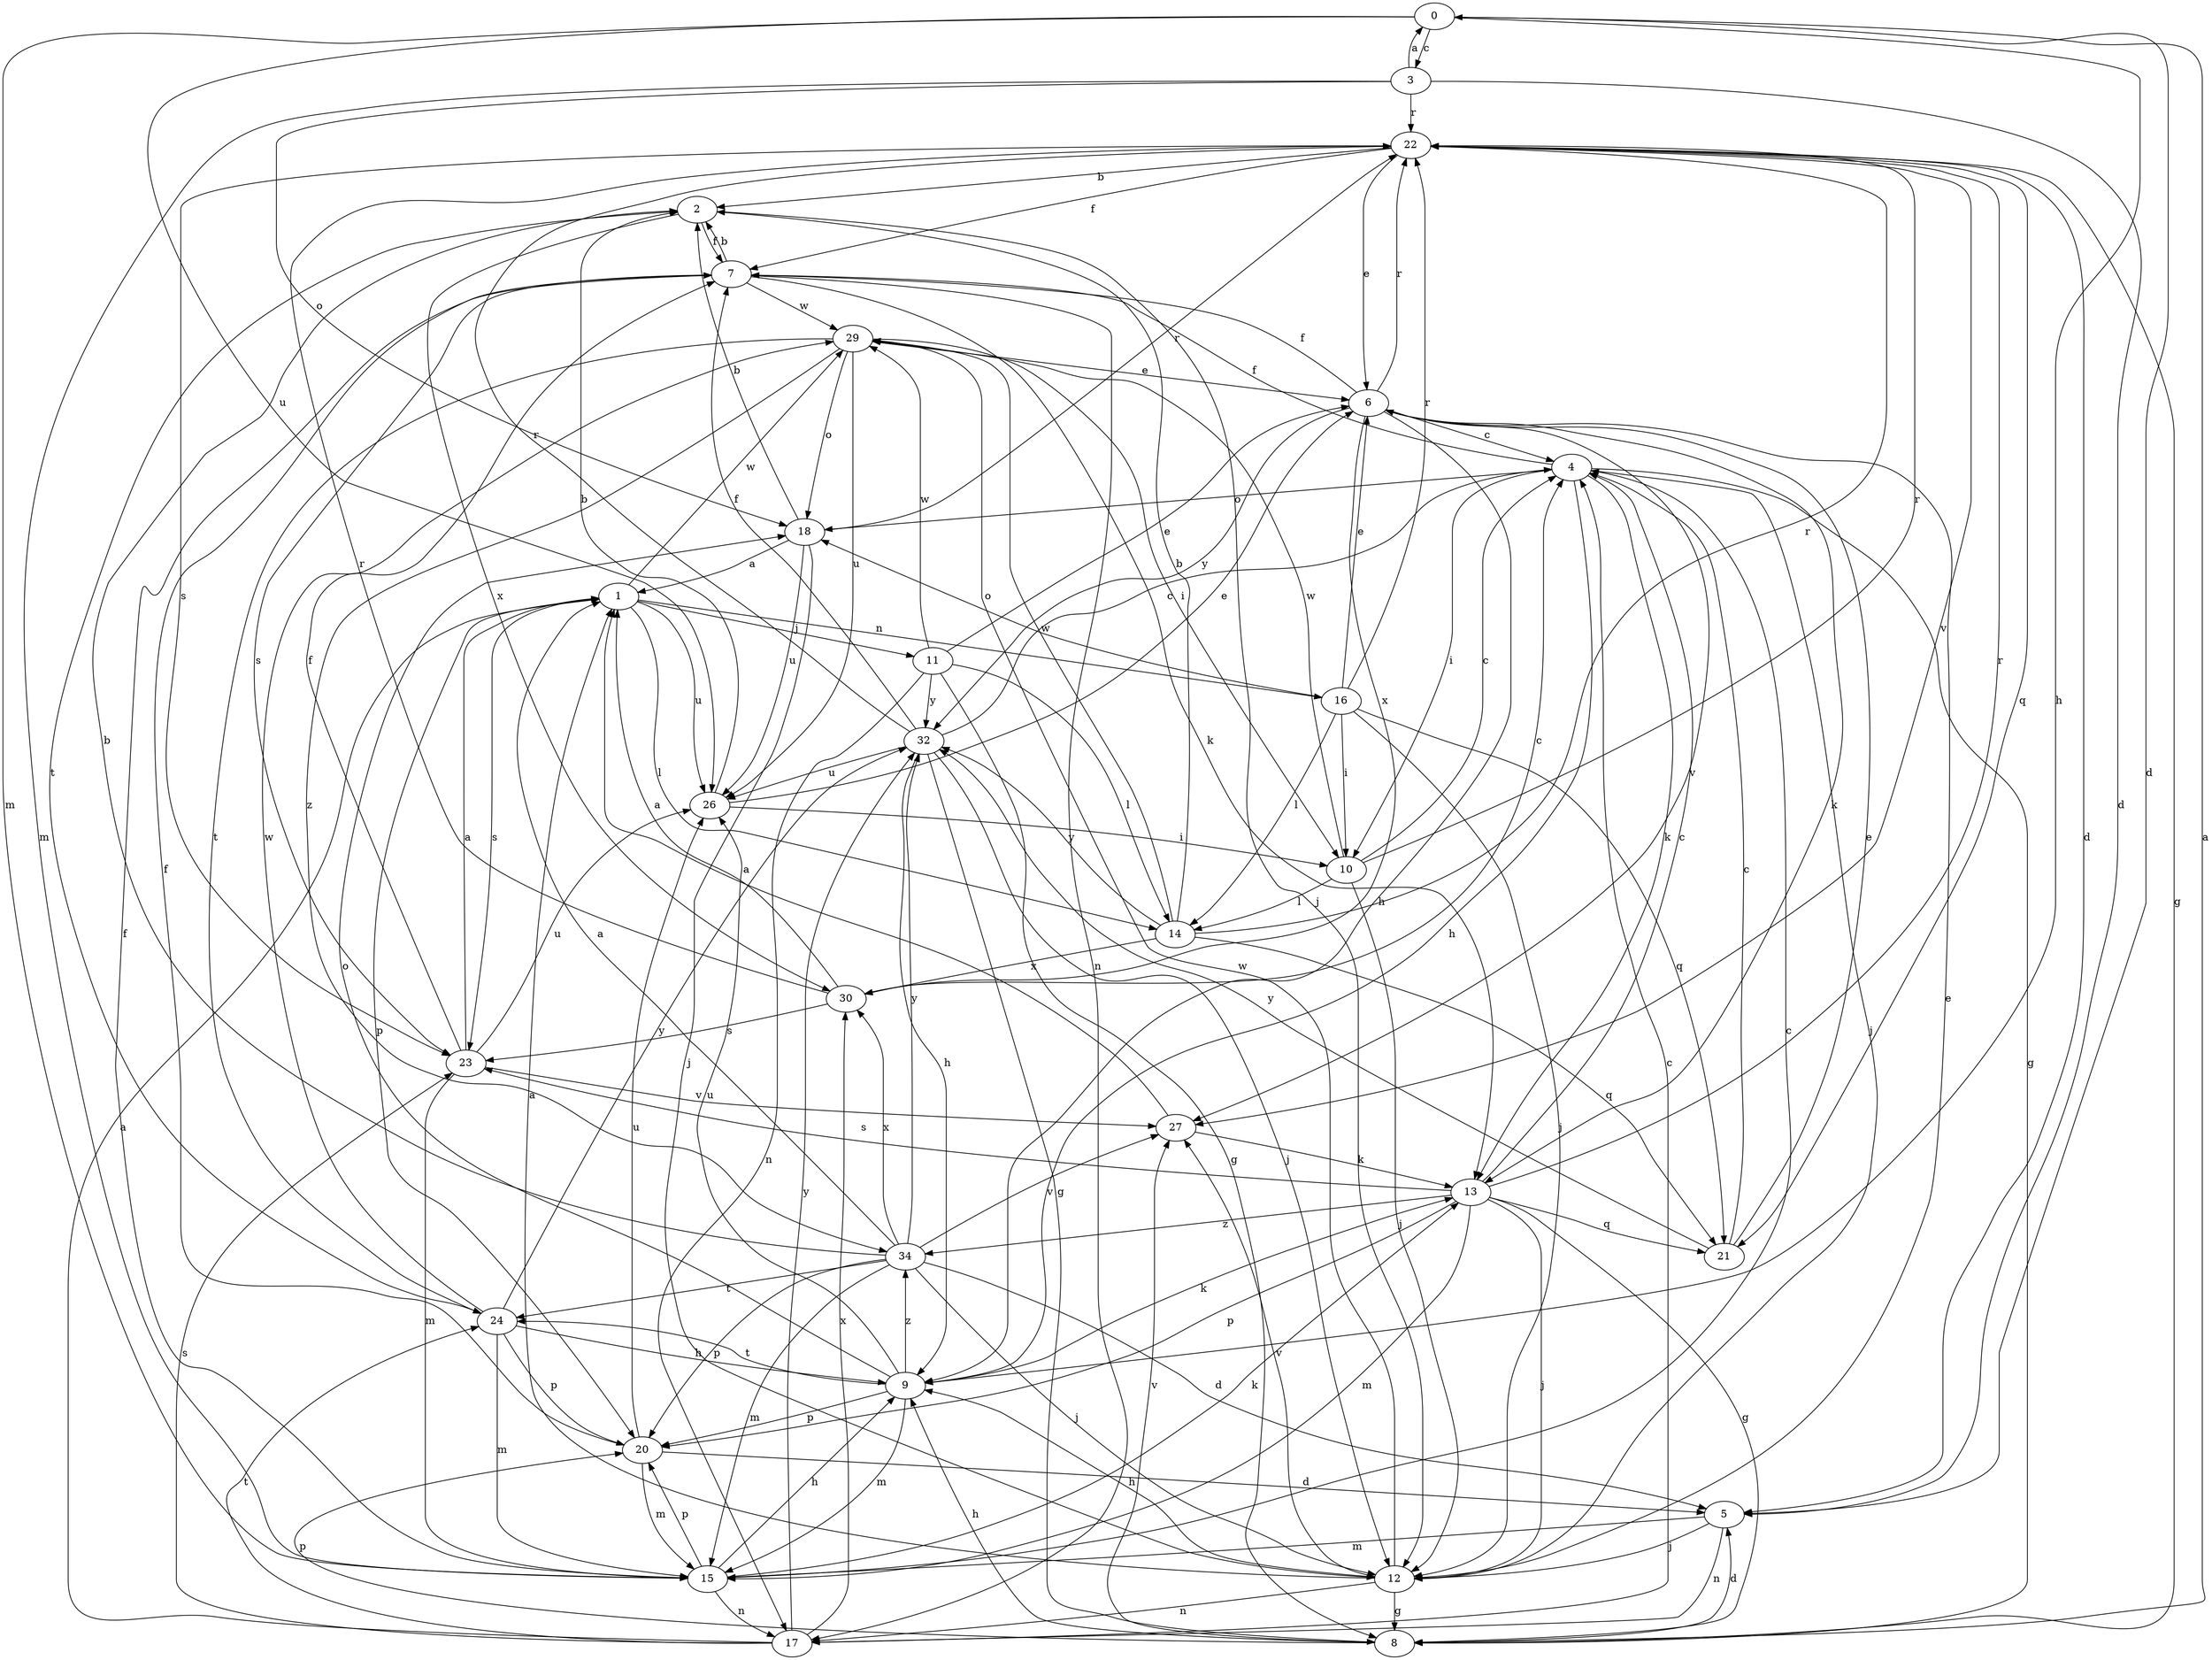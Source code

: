 strict digraph  {
0;
1;
2;
3;
4;
5;
6;
7;
8;
9;
10;
11;
12;
13;
14;
15;
16;
17;
18;
20;
21;
22;
23;
24;
26;
27;
29;
30;
32;
34;
0 -> 3  [label=c];
0 -> 5  [label=d];
0 -> 9  [label=h];
0 -> 15  [label=m];
0 -> 26  [label=u];
1 -> 11  [label=j];
1 -> 14  [label=l];
1 -> 16  [label=n];
1 -> 20  [label=p];
1 -> 23  [label=s];
1 -> 26  [label=u];
1 -> 29  [label=w];
2 -> 7  [label=f];
2 -> 12  [label=j];
2 -> 24  [label=t];
2 -> 30  [label=x];
3 -> 0  [label=a];
3 -> 5  [label=d];
3 -> 15  [label=m];
3 -> 18  [label=o];
3 -> 22  [label=r];
4 -> 7  [label=f];
4 -> 8  [label=g];
4 -> 9  [label=h];
4 -> 10  [label=i];
4 -> 12  [label=j];
4 -> 13  [label=k];
4 -> 18  [label=o];
5 -> 12  [label=j];
5 -> 15  [label=m];
5 -> 17  [label=n];
6 -> 4  [label=c];
6 -> 7  [label=f];
6 -> 9  [label=h];
6 -> 13  [label=k];
6 -> 22  [label=r];
6 -> 27  [label=v];
6 -> 30  [label=x];
6 -> 32  [label=y];
7 -> 2  [label=b];
7 -> 13  [label=k];
7 -> 17  [label=n];
7 -> 23  [label=s];
7 -> 29  [label=w];
8 -> 0  [label=a];
8 -> 5  [label=d];
8 -> 9  [label=h];
8 -> 20  [label=p];
8 -> 27  [label=v];
9 -> 13  [label=k];
9 -> 15  [label=m];
9 -> 18  [label=o];
9 -> 20  [label=p];
9 -> 24  [label=t];
9 -> 26  [label=u];
9 -> 34  [label=z];
10 -> 4  [label=c];
10 -> 12  [label=j];
10 -> 14  [label=l];
10 -> 22  [label=r];
10 -> 29  [label=w];
11 -> 6  [label=e];
11 -> 8  [label=g];
11 -> 14  [label=l];
11 -> 17  [label=n];
11 -> 29  [label=w];
11 -> 32  [label=y];
12 -> 1  [label=a];
12 -> 6  [label=e];
12 -> 8  [label=g];
12 -> 9  [label=h];
12 -> 17  [label=n];
12 -> 27  [label=v];
12 -> 29  [label=w];
13 -> 4  [label=c];
13 -> 8  [label=g];
13 -> 12  [label=j];
13 -> 15  [label=m];
13 -> 20  [label=p];
13 -> 21  [label=q];
13 -> 22  [label=r];
13 -> 23  [label=s];
13 -> 34  [label=z];
14 -> 2  [label=b];
14 -> 21  [label=q];
14 -> 22  [label=r];
14 -> 29  [label=w];
14 -> 30  [label=x];
14 -> 32  [label=y];
15 -> 4  [label=c];
15 -> 7  [label=f];
15 -> 9  [label=h];
15 -> 13  [label=k];
15 -> 17  [label=n];
15 -> 20  [label=p];
16 -> 6  [label=e];
16 -> 10  [label=i];
16 -> 12  [label=j];
16 -> 14  [label=l];
16 -> 18  [label=o];
16 -> 21  [label=q];
16 -> 22  [label=r];
17 -> 1  [label=a];
17 -> 4  [label=c];
17 -> 23  [label=s];
17 -> 24  [label=t];
17 -> 30  [label=x];
17 -> 32  [label=y];
18 -> 1  [label=a];
18 -> 2  [label=b];
18 -> 12  [label=j];
18 -> 22  [label=r];
18 -> 26  [label=u];
20 -> 5  [label=d];
20 -> 7  [label=f];
20 -> 15  [label=m];
20 -> 26  [label=u];
21 -> 4  [label=c];
21 -> 6  [label=e];
21 -> 32  [label=y];
22 -> 2  [label=b];
22 -> 5  [label=d];
22 -> 6  [label=e];
22 -> 7  [label=f];
22 -> 8  [label=g];
22 -> 21  [label=q];
22 -> 23  [label=s];
22 -> 27  [label=v];
23 -> 1  [label=a];
23 -> 7  [label=f];
23 -> 15  [label=m];
23 -> 26  [label=u];
23 -> 27  [label=v];
24 -> 9  [label=h];
24 -> 15  [label=m];
24 -> 20  [label=p];
24 -> 29  [label=w];
24 -> 32  [label=y];
26 -> 2  [label=b];
26 -> 6  [label=e];
26 -> 10  [label=i];
27 -> 1  [label=a];
27 -> 13  [label=k];
29 -> 6  [label=e];
29 -> 10  [label=i];
29 -> 18  [label=o];
29 -> 24  [label=t];
29 -> 26  [label=u];
29 -> 34  [label=z];
30 -> 1  [label=a];
30 -> 4  [label=c];
30 -> 22  [label=r];
30 -> 23  [label=s];
32 -> 4  [label=c];
32 -> 7  [label=f];
32 -> 8  [label=g];
32 -> 9  [label=h];
32 -> 12  [label=j];
32 -> 22  [label=r];
32 -> 26  [label=u];
34 -> 1  [label=a];
34 -> 2  [label=b];
34 -> 5  [label=d];
34 -> 12  [label=j];
34 -> 15  [label=m];
34 -> 20  [label=p];
34 -> 24  [label=t];
34 -> 27  [label=v];
34 -> 30  [label=x];
34 -> 32  [label=y];
}
